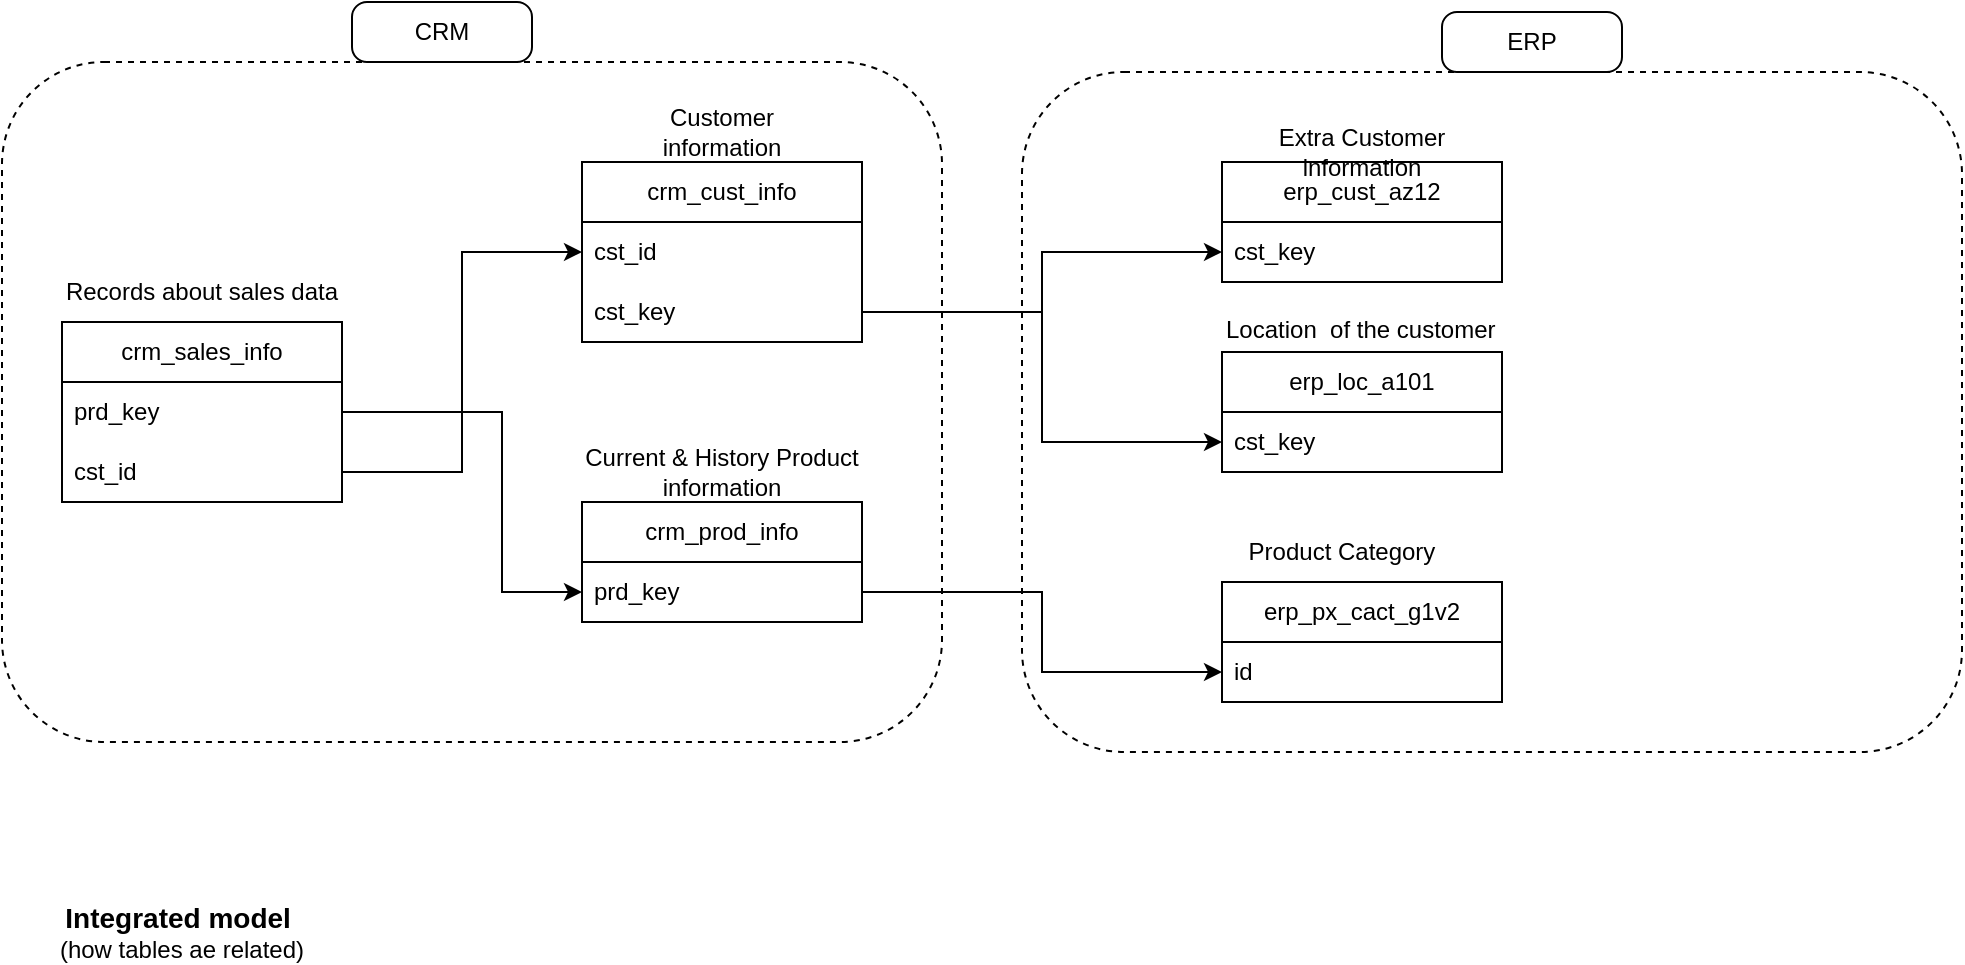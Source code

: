 <mxfile version="27.0.2">
  <diagram name="Page-1" id="LkCXvHzHqlbQFXvuqJmU">
    <mxGraphModel dx="1028" dy="659" grid="1" gridSize="10" guides="1" tooltips="1" connect="1" arrows="1" fold="1" page="1" pageScale="1" pageWidth="850" pageHeight="1100" math="0" shadow="0">
      <root>
        <mxCell id="0" />
        <mxCell id="1" parent="0" />
        <mxCell id="TtetS2uP3kQ6wXyiEMNr-1" value="crm_cust_info" style="swimlane;fontStyle=0;childLayout=stackLayout;horizontal=1;startSize=30;horizontalStack=0;resizeParent=1;resizeParentMax=0;resizeLast=0;collapsible=1;marginBottom=0;whiteSpace=wrap;html=1;" parent="1" vertex="1">
          <mxGeometry x="330" y="80" width="140" height="90" as="geometry" />
        </mxCell>
        <mxCell id="TtetS2uP3kQ6wXyiEMNr-2" value="cst_id" style="text;strokeColor=none;fillColor=none;align=left;verticalAlign=middle;spacingLeft=4;spacingRight=4;overflow=hidden;points=[[0,0.5],[1,0.5]];portConstraint=eastwest;rotatable=0;whiteSpace=wrap;html=1;" parent="TtetS2uP3kQ6wXyiEMNr-1" vertex="1">
          <mxGeometry y="30" width="140" height="30" as="geometry" />
        </mxCell>
        <mxCell id="Z6EOU5fmUwYxg38gM4rV-13" value="cst_key" style="text;strokeColor=none;fillColor=none;align=left;verticalAlign=middle;spacingLeft=4;spacingRight=4;overflow=hidden;points=[[0,0.5],[1,0.5]];portConstraint=eastwest;rotatable=0;whiteSpace=wrap;html=1;" parent="TtetS2uP3kQ6wXyiEMNr-1" vertex="1">
          <mxGeometry y="60" width="140" height="30" as="geometry" />
        </mxCell>
        <mxCell id="TtetS2uP3kQ6wXyiEMNr-5" value="Customer information" style="text;html=1;align=center;verticalAlign=middle;whiteSpace=wrap;rounded=0;" parent="1" vertex="1">
          <mxGeometry x="370" y="50" width="60" height="30" as="geometry" />
        </mxCell>
        <mxCell id="Z6EOU5fmUwYxg38gM4rV-3" value="crm_prod_info" style="swimlane;fontStyle=0;childLayout=stackLayout;horizontal=1;startSize=30;horizontalStack=0;resizeParent=1;resizeParentMax=0;resizeLast=0;collapsible=1;marginBottom=0;whiteSpace=wrap;html=1;" parent="1" vertex="1">
          <mxGeometry x="330" y="250" width="140" height="60" as="geometry" />
        </mxCell>
        <mxCell id="Z6EOU5fmUwYxg38gM4rV-4" value="prd&lt;span style=&quot;background-color: transparent; color: light-dark(rgb(0, 0, 0), rgb(255, 255, 255));&quot;&gt;_key&lt;/span&gt;" style="text;strokeColor=none;fillColor=none;align=left;verticalAlign=middle;spacingLeft=4;spacingRight=4;overflow=hidden;points=[[0,0.5],[1,0.5]];portConstraint=eastwest;rotatable=0;whiteSpace=wrap;html=1;" parent="Z6EOU5fmUwYxg38gM4rV-3" vertex="1">
          <mxGeometry y="30" width="140" height="30" as="geometry" />
        </mxCell>
        <mxCell id="Z6EOU5fmUwYxg38gM4rV-5" value="Current &amp;amp; History Product information" style="text;html=1;align=center;verticalAlign=middle;whiteSpace=wrap;rounded=0;" parent="1" vertex="1">
          <mxGeometry x="330" y="220" width="140" height="30" as="geometry" />
        </mxCell>
        <mxCell id="Z6EOU5fmUwYxg38gM4rV-6" value="crm_sales_info" style="swimlane;fontStyle=0;childLayout=stackLayout;horizontal=1;startSize=30;horizontalStack=0;resizeParent=1;resizeParentMax=0;resizeLast=0;collapsible=1;marginBottom=0;whiteSpace=wrap;html=1;" parent="1" vertex="1">
          <mxGeometry x="70" y="160" width="140" height="90" as="geometry" />
        </mxCell>
        <mxCell id="Z6EOU5fmUwYxg38gM4rV-7" value="&lt;span style=&quot;background-color: transparent; color: light-dark(rgb(0, 0, 0), rgb(255, 255, 255));&quot;&gt;prd_key&lt;/span&gt;" style="text;strokeColor=none;fillColor=none;align=left;verticalAlign=middle;spacingLeft=4;spacingRight=4;overflow=hidden;points=[[0,0.5],[1,0.5]];portConstraint=eastwest;rotatable=0;whiteSpace=wrap;html=1;" parent="Z6EOU5fmUwYxg38gM4rV-6" vertex="1">
          <mxGeometry y="30" width="140" height="30" as="geometry" />
        </mxCell>
        <mxCell id="Z6EOU5fmUwYxg38gM4rV-10" value="cst_id" style="text;strokeColor=none;fillColor=none;align=left;verticalAlign=middle;spacingLeft=4;spacingRight=4;overflow=hidden;points=[[0,0.5],[1,0.5]];portConstraint=eastwest;rotatable=0;whiteSpace=wrap;html=1;" parent="Z6EOU5fmUwYxg38gM4rV-6" vertex="1">
          <mxGeometry y="60" width="140" height="30" as="geometry" />
        </mxCell>
        <mxCell id="Z6EOU5fmUwYxg38gM4rV-8" value="Records about sales data" style="text;html=1;align=center;verticalAlign=middle;whiteSpace=wrap;rounded=0;" parent="1" vertex="1">
          <mxGeometry x="70" y="130" width="140" height="30" as="geometry" />
        </mxCell>
        <mxCell id="Z6EOU5fmUwYxg38gM4rV-11" style="edgeStyle=orthogonalEdgeStyle;rounded=0;orthogonalLoop=1;jettySize=auto;html=1;entryX=0;entryY=0.5;entryDx=0;entryDy=0;" parent="1" source="Z6EOU5fmUwYxg38gM4rV-10" target="TtetS2uP3kQ6wXyiEMNr-2" edge="1">
          <mxGeometry relative="1" as="geometry" />
        </mxCell>
        <mxCell id="Z6EOU5fmUwYxg38gM4rV-12" style="edgeStyle=orthogonalEdgeStyle;rounded=0;orthogonalLoop=1;jettySize=auto;html=1;entryX=0;entryY=0.5;entryDx=0;entryDy=0;" parent="1" source="Z6EOU5fmUwYxg38gM4rV-7" target="Z6EOU5fmUwYxg38gM4rV-4" edge="1">
          <mxGeometry relative="1" as="geometry">
            <Array as="points">
              <mxPoint x="290" y="205" />
              <mxPoint x="290" y="295" />
            </Array>
          </mxGeometry>
        </mxCell>
        <mxCell id="Z6EOU5fmUwYxg38gM4rV-14" value="erp_cust_az12" style="swimlane;fontStyle=0;childLayout=stackLayout;horizontal=1;startSize=30;horizontalStack=0;resizeParent=1;resizeParentMax=0;resizeLast=0;collapsible=1;marginBottom=0;whiteSpace=wrap;html=1;" parent="1" vertex="1">
          <mxGeometry x="650" y="80" width="140" height="60" as="geometry" />
        </mxCell>
        <mxCell id="Z6EOU5fmUwYxg38gM4rV-15" value="&lt;span style=&quot;background-color: transparent; color: light-dark(rgb(0, 0, 0), rgb(255, 255, 255));&quot;&gt;cst_key&lt;/span&gt;" style="text;strokeColor=none;fillColor=none;align=left;verticalAlign=middle;spacingLeft=4;spacingRight=4;overflow=hidden;points=[[0,0.5],[1,0.5]];portConstraint=eastwest;rotatable=0;whiteSpace=wrap;html=1;" parent="Z6EOU5fmUwYxg38gM4rV-14" vertex="1">
          <mxGeometry y="30" width="140" height="30" as="geometry" />
        </mxCell>
        <mxCell id="Z6EOU5fmUwYxg38gM4rV-16" value="Product Category" style="text;html=1;align=center;verticalAlign=middle;whiteSpace=wrap;rounded=0;" parent="1" vertex="1">
          <mxGeometry x="640" y="260" width="140" height="30" as="geometry" />
        </mxCell>
        <mxCell id="Z6EOU5fmUwYxg38gM4rV-18" style="edgeStyle=orthogonalEdgeStyle;rounded=0;orthogonalLoop=1;jettySize=auto;html=1;entryX=0;entryY=0.5;entryDx=0;entryDy=0;" parent="1" source="Z6EOU5fmUwYxg38gM4rV-13" target="Z6EOU5fmUwYxg38gM4rV-15" edge="1">
          <mxGeometry relative="1" as="geometry" />
        </mxCell>
        <mxCell id="Z6EOU5fmUwYxg38gM4rV-19" value="erp_loc_a101" style="swimlane;fontStyle=0;childLayout=stackLayout;horizontal=1;startSize=30;horizontalStack=0;resizeParent=1;resizeParentMax=0;resizeLast=0;collapsible=1;marginBottom=0;whiteSpace=wrap;html=1;" parent="1" vertex="1">
          <mxGeometry x="650" y="175" width="140" height="60" as="geometry" />
        </mxCell>
        <mxCell id="Z6EOU5fmUwYxg38gM4rV-20" value="&lt;span style=&quot;background-color: transparent; color: light-dark(rgb(0, 0, 0), rgb(255, 255, 255));&quot;&gt;cst_key&lt;/span&gt;" style="text;strokeColor=none;fillColor=none;align=left;verticalAlign=middle;spacingLeft=4;spacingRight=4;overflow=hidden;points=[[0,0.5],[1,0.5]];portConstraint=eastwest;rotatable=0;whiteSpace=wrap;html=1;" parent="Z6EOU5fmUwYxg38gM4rV-19" vertex="1">
          <mxGeometry y="30" width="140" height="30" as="geometry" />
        </mxCell>
        <mxCell id="Z6EOU5fmUwYxg38gM4rV-21" value="&lt;div style=&quot;text-align: center;&quot;&gt;&lt;span style=&quot;background-color: transparent; color: light-dark(rgb(0, 0, 0), rgb(255, 255, 255));&quot;&gt;Location&amp;nbsp; of the customer&lt;/span&gt;&lt;/div&gt;" style="text;whiteSpace=wrap;html=1;" parent="1" vertex="1">
          <mxGeometry x="650" y="150" width="180" height="40" as="geometry" />
        </mxCell>
        <mxCell id="Z6EOU5fmUwYxg38gM4rV-23" style="edgeStyle=orthogonalEdgeStyle;rounded=0;orthogonalLoop=1;jettySize=auto;html=1;entryX=0;entryY=0.5;entryDx=0;entryDy=0;" parent="1" source="Z6EOU5fmUwYxg38gM4rV-13" target="Z6EOU5fmUwYxg38gM4rV-20" edge="1">
          <mxGeometry relative="1" as="geometry" />
        </mxCell>
        <mxCell id="Z6EOU5fmUwYxg38gM4rV-24" value="erp_px_cact_g1v2" style="swimlane;fontStyle=0;childLayout=stackLayout;horizontal=1;startSize=30;horizontalStack=0;resizeParent=1;resizeParentMax=0;resizeLast=0;collapsible=1;marginBottom=0;whiteSpace=wrap;html=1;" parent="1" vertex="1">
          <mxGeometry x="650" y="290" width="140" height="60" as="geometry" />
        </mxCell>
        <mxCell id="Z6EOU5fmUwYxg38gM4rV-25" value="id" style="text;strokeColor=none;fillColor=none;align=left;verticalAlign=middle;spacingLeft=4;spacingRight=4;overflow=hidden;points=[[0,0.5],[1,0.5]];portConstraint=eastwest;rotatable=0;whiteSpace=wrap;html=1;" parent="Z6EOU5fmUwYxg38gM4rV-24" vertex="1">
          <mxGeometry y="30" width="140" height="30" as="geometry" />
        </mxCell>
        <mxCell id="Z6EOU5fmUwYxg38gM4rV-26" style="edgeStyle=orthogonalEdgeStyle;rounded=0;orthogonalLoop=1;jettySize=auto;html=1;entryX=0;entryY=0.5;entryDx=0;entryDy=0;" parent="1" source="Z6EOU5fmUwYxg38gM4rV-4" target="Z6EOU5fmUwYxg38gM4rV-25" edge="1">
          <mxGeometry relative="1" as="geometry" />
        </mxCell>
        <mxCell id="Z6EOU5fmUwYxg38gM4rV-27" value="&lt;b&gt;&lt;font style=&quot;font-size: 14px;&quot;&gt;Integrated model&amp;nbsp;&lt;/font&gt;&lt;/b&gt;&lt;div&gt;(how tables ae related)&lt;/div&gt;" style="text;html=1;align=center;verticalAlign=middle;whiteSpace=wrap;rounded=0;" parent="1" vertex="1">
          <mxGeometry x="50" y="450" width="160" height="30" as="geometry" />
        </mxCell>
        <mxCell id="Z6EOU5fmUwYxg38gM4rV-28" value="" style="rounded=1;whiteSpace=wrap;html=1;fillColor=none;dashed=1;" parent="1" vertex="1">
          <mxGeometry x="40" y="30" width="470" height="340" as="geometry" />
        </mxCell>
        <mxCell id="Z6EOU5fmUwYxg38gM4rV-29" value="CRM" style="text;html=1;align=center;verticalAlign=middle;whiteSpace=wrap;rounded=0;" parent="1" vertex="1">
          <mxGeometry x="230" width="60" height="30" as="geometry" />
        </mxCell>
        <mxCell id="Z6EOU5fmUwYxg38gM4rV-30" value="" style="rounded=1;whiteSpace=wrap;html=1;fillColor=none;arcSize=25;" parent="1" vertex="1">
          <mxGeometry x="215" width="90" height="30" as="geometry" />
        </mxCell>
        <mxCell id="Z6EOU5fmUwYxg38gM4rV-33" value="Extra Customer information" style="text;html=1;align=center;verticalAlign=middle;whiteSpace=wrap;rounded=0;" parent="1" vertex="1">
          <mxGeometry x="650" y="60" width="140" height="30" as="geometry" />
        </mxCell>
        <mxCell id="Z6EOU5fmUwYxg38gM4rV-34" value="" style="rounded=1;whiteSpace=wrap;html=1;fillColor=none;dashed=1;" parent="1" vertex="1">
          <mxGeometry x="550" y="35" width="470" height="340" as="geometry" />
        </mxCell>
        <mxCell id="Z6EOU5fmUwYxg38gM4rV-35" value="" style="rounded=1;whiteSpace=wrap;html=1;fillColor=none;arcSize=25;" parent="1" vertex="1">
          <mxGeometry x="760" y="5" width="90" height="30" as="geometry" />
        </mxCell>
        <mxCell id="Z6EOU5fmUwYxg38gM4rV-37" value="ERP" style="text;html=1;align=center;verticalAlign=middle;whiteSpace=wrap;rounded=0;" parent="1" vertex="1">
          <mxGeometry x="775" y="5" width="60" height="30" as="geometry" />
        </mxCell>
      </root>
    </mxGraphModel>
  </diagram>
</mxfile>
